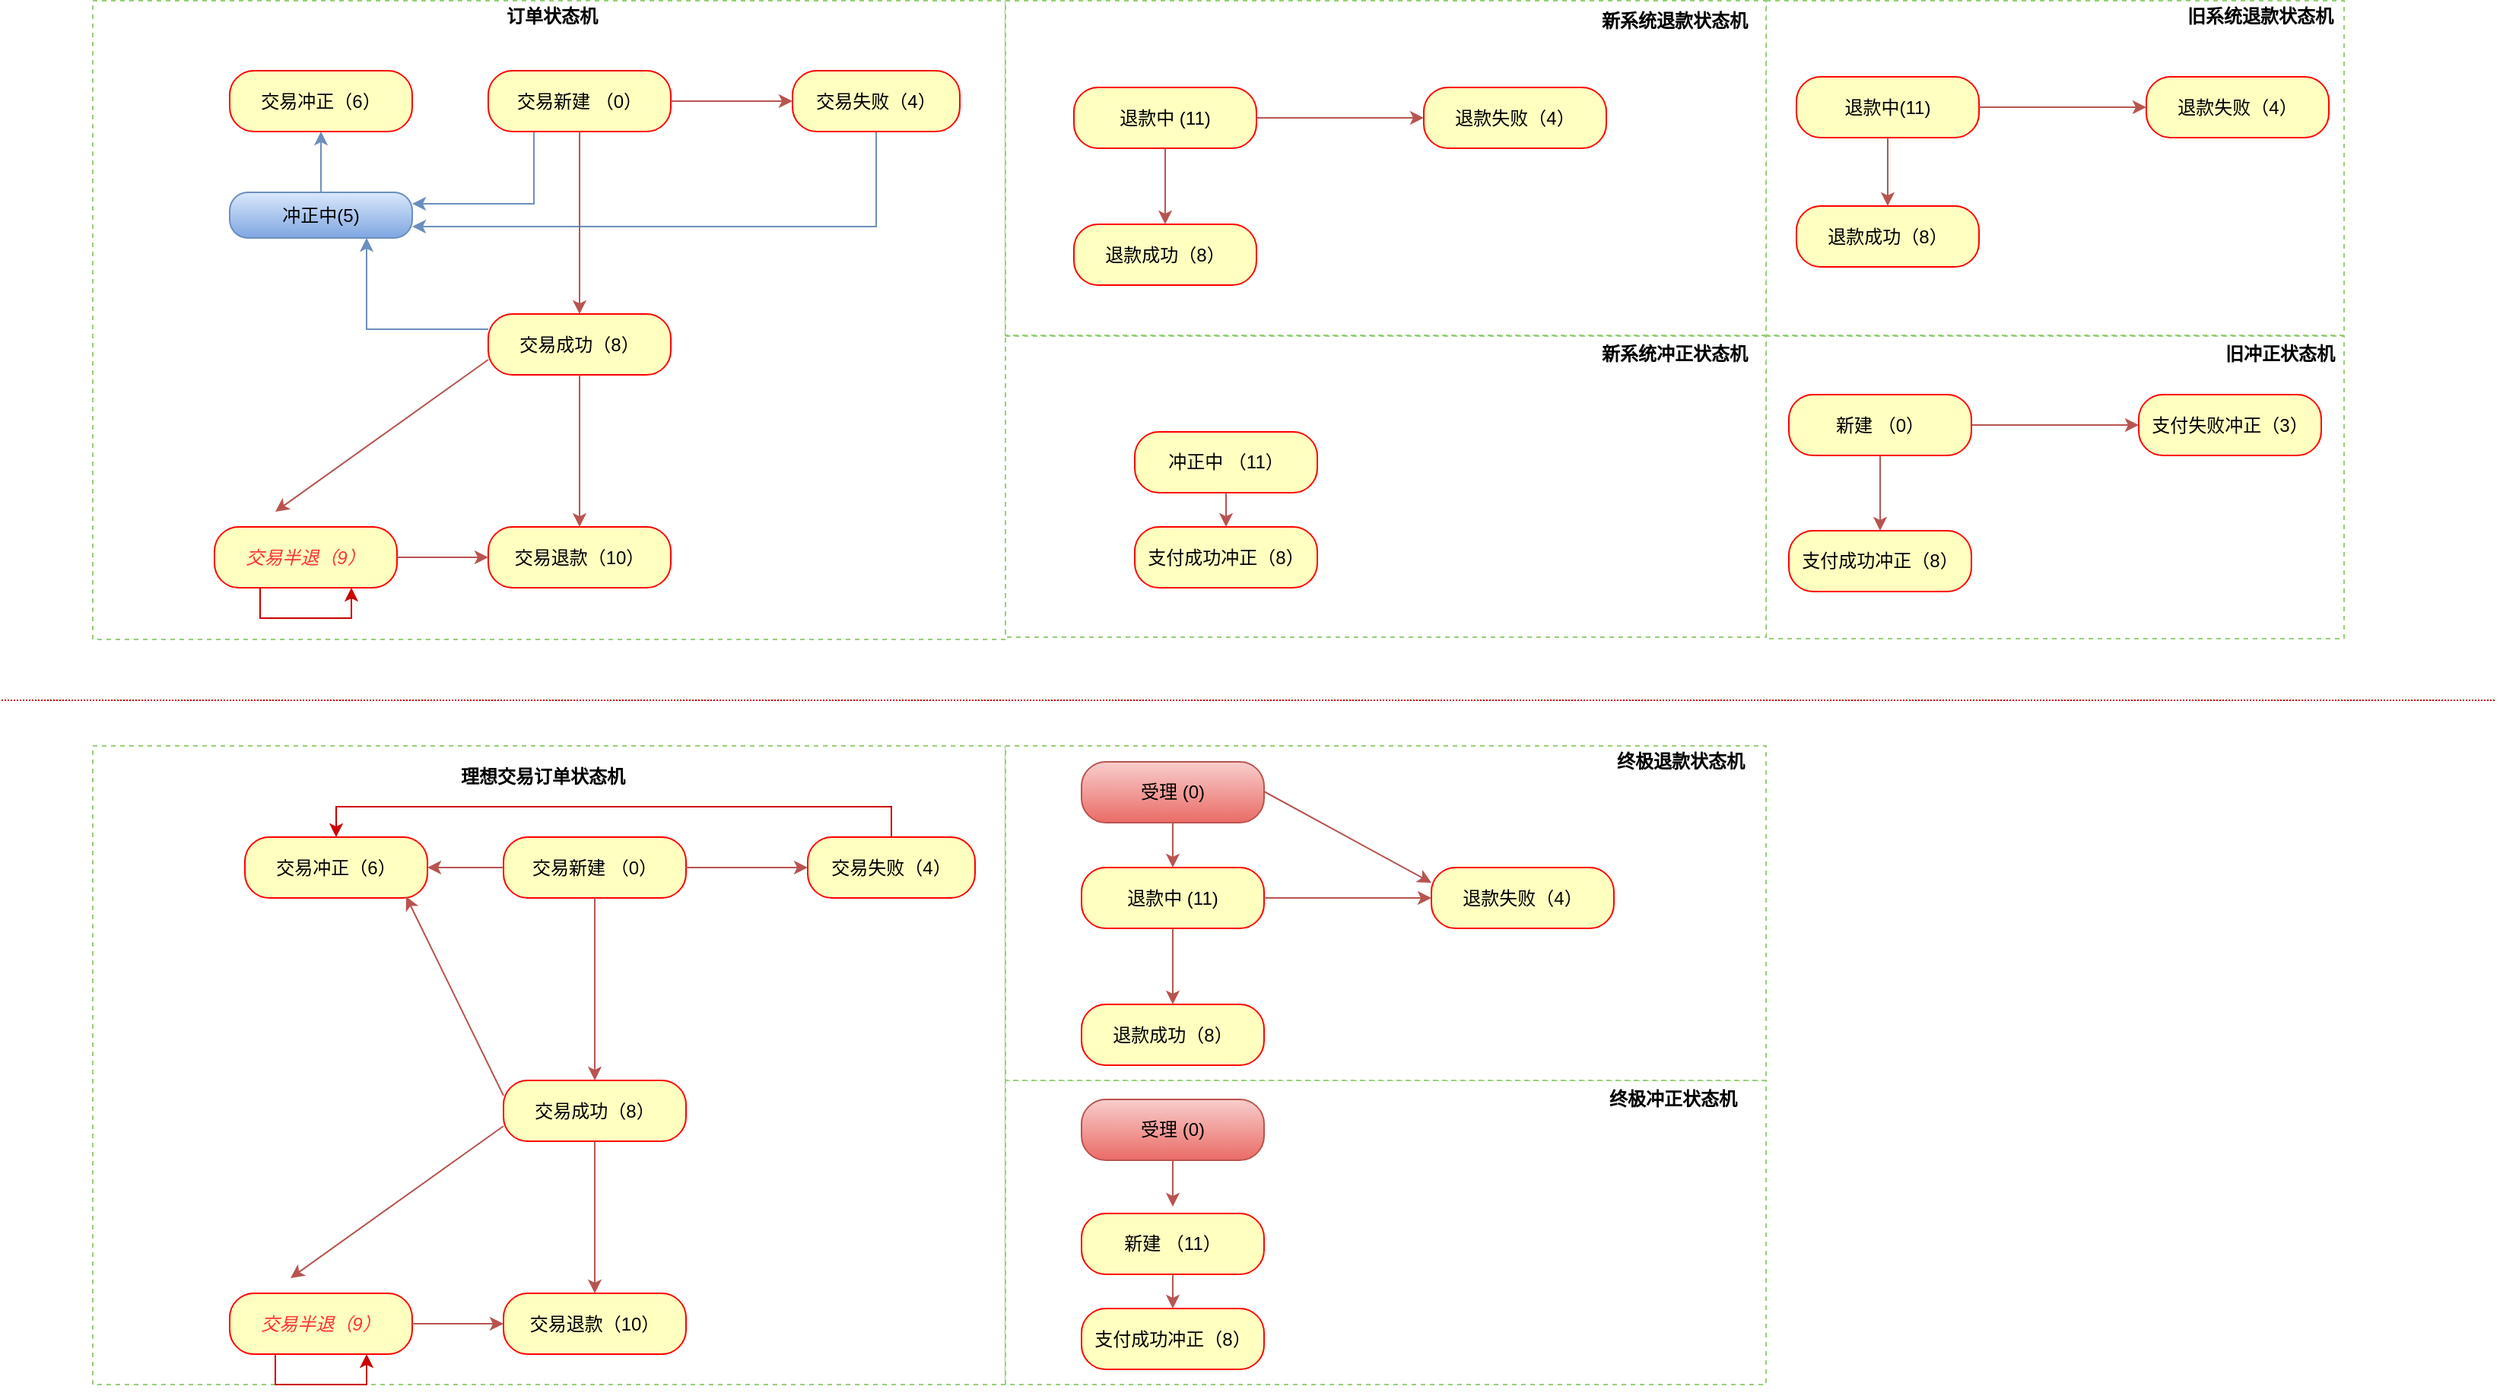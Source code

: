 <mxfile version="10.6.7" type="github"><diagram id="e7326452-d394-5777-f2e6-fa677f27570b" name="ç¬¬ 1 é¡µ"><mxGraphModel dx="1274" dy="785" grid="1" gridSize="10" guides="1" tooltips="1" connect="1" arrows="1" fold="1" page="1" pageScale="1" pageWidth="1100" pageHeight="850" background="#ffffff" math="0" shadow="0"><root><mxCell id="0"/><mxCell id="1" parent="0"/><mxCell id="2" value="" style="whiteSpace=wrap;html=1;fillColor=#ffffff;strokeColor=#97D077;dashed=1;" parent="1" vertex="1"><mxGeometry x="1470" y="401.5" width="380" height="220" as="geometry"/></mxCell><mxCell id="3" value="" style="whiteSpace=wrap;html=1;fillColor=#ffffff;strokeColor=#97D077;dashed=1;" parent="1" vertex="1"><mxGeometry x="370" y="891.5" width="600" height="420" as="geometry"/></mxCell><mxCell id="4" value="交易新建 （0）" style="rounded=1;whiteSpace=wrap;html=1;arcSize=40;fillColor=#ffffc0;strokeColor=#ff0000;" parent="1" vertex="1"><mxGeometry x="640" y="951.5" width="120" height="40" as="geometry"/></mxCell><mxCell id="5" value="交易成功（8）" style="rounded=1;whiteSpace=wrap;html=1;arcSize=40;fillColor=#ffffc0;strokeColor=#ff0000;" parent="1" vertex="1"><mxGeometry x="640" y="1111.5" width="120" height="40" as="geometry"/></mxCell><mxCell id="24" style="edgeStyle=orthogonalEdgeStyle;rounded=0;html=1;exitX=0.5;exitY=0;entryX=0.5;entryY=0;jettySize=auto;orthogonalLoop=1;strokeColor=#CC0000;" parent="1" source="6" target="9" edge="1"><mxGeometry relative="1" as="geometry"/></mxCell><mxCell id="6" value="交易失败（4）" style="rounded=1;whiteSpace=wrap;html=1;arcSize=40;fillColor=#ffffc0;strokeColor=#ff0000;" parent="1" vertex="1"><mxGeometry x="840" y="951.5" width="110" height="40" as="geometry"/></mxCell><mxCell id="7" value="" style="endArrow=classic;html=1;entryX=0.5;entryY=0;exitX=0.5;exitY=1;plain-red" parent="1" source="4" target="5" edge="1"><mxGeometry x="700" y="991.5" width="50" height="50" as="geometry"><mxPoint x="560" y="1081.5" as="sourcePoint"/><mxPoint x="610" y="1031.5" as="targetPoint"/></mxGeometry></mxCell><mxCell id="8" value="" style="endArrow=classic;html=1;entryX=0;entryY=0.5;exitX=1;exitY=0.5;plain-red" parent="1" source="4" target="6" edge="1"><mxGeometry x="720" y="1011.5" width="50" height="50" as="geometry"><mxPoint x="720" y="1011.5" as="sourcePoint"/><mxPoint x="720" y="1131.5" as="targetPoint"/></mxGeometry></mxCell><mxCell id="9" value="交易冲正（6）" style="rounded=1;whiteSpace=wrap;html=1;arcSize=40;fillColor=#ffffc0;strokeColor=#ff0000;" parent="1" vertex="1"><mxGeometry x="470" y="951.5" width="120" height="40" as="geometry"/></mxCell><mxCell id="10" value="" style="endArrow=classic;html=1;entryX=1;entryY=0.5;exitX=0;exitY=0.5;plain-red" parent="1" source="4" target="9" edge="1"><mxGeometry x="720" y="1011.5" width="50" height="50" as="geometry"><mxPoint x="710" y="961.5" as="sourcePoint"/><mxPoint x="710" y="841.5" as="targetPoint"/></mxGeometry></mxCell><mxCell id="11" value="" style="endArrow=classic;html=1;entryX=0.883;entryY=0.975;plain-red;entryPerimeter=0;exitX=0;exitY=0.25;" parent="1" source="5" target="9" edge="1"><mxGeometry x="730" y="1021.5" width="50" height="50" as="geometry"><mxPoint x="650" y="981.5" as="sourcePoint"/><mxPoint x="520" y="981.5" as="targetPoint"/></mxGeometry></mxCell><mxCell id="12" value="交易退款（10）" style="rounded=1;whiteSpace=wrap;html=1;arcSize=40;fillColor=#ffffc0;strokeColor=#ff0000;" parent="1" vertex="1"><mxGeometry x="640" y="1251.5" width="120" height="40" as="geometry"/></mxCell><mxCell id="13" value="&lt;font color=&quot;#ff3333&quot;&gt;&lt;i&gt;交易半退（9）&lt;/i&gt;&lt;/font&gt;" style="rounded=1;whiteSpace=wrap;html=1;arcSize=40;fillColor=#ffffc0;strokeColor=#ff0000;" parent="1" vertex="1"><mxGeometry x="460" y="1251.5" width="120" height="40" as="geometry"/></mxCell><mxCell id="14" value="" style="endArrow=classic;html=1;exitX=0.5;exitY=1;entryX=0.5;entryY=0;plain-red" parent="1" source="5" target="12" edge="1"><mxGeometry x="700" y="1151.5" width="50" height="50" as="geometry"><mxPoint x="700" y="1241.5" as="sourcePoint"/><mxPoint x="750" y="1191.5" as="targetPoint"/></mxGeometry></mxCell><mxCell id="15" value="" style="endArrow=classic;html=1;exitX=0;exitY=0.75;plain-red" parent="1" source="5" edge="1"><mxGeometry x="480" y="1141.5" width="50" height="50" as="geometry"><mxPoint x="810" y="1111.5" as="sourcePoint"/><mxPoint x="500" y="1241.5" as="targetPoint"/></mxGeometry></mxCell><mxCell id="16" value="&lt;b&gt;理想交易订单状态机&lt;/b&gt;" style="text;html=1;resizable=0;points=[];autosize=1;align=left;verticalAlign=top;spacingTop=-4;" parent="1" vertex="1"><mxGeometry x="610" y="901.5" width="120" height="20" as="geometry"/></mxCell><mxCell id="17" value="退款中(11)" style="rounded=1;whiteSpace=wrap;html=1;arcSize=40;fillColor=#ffffc0;strokeColor=#ff0000;" parent="1" vertex="1"><mxGeometry x="1490" y="451.5" width="120" height="40" as="geometry"/></mxCell><mxCell id="18" value="退款成功（8）" style="rounded=1;whiteSpace=wrap;html=1;arcSize=40;fillColor=#ffffc0;strokeColor=#ff0000;" parent="1" vertex="1"><mxGeometry x="1490" y="536.5" width="120" height="40" as="geometry"/></mxCell><mxCell id="19" value="退款失败（4）" style="rounded=1;whiteSpace=wrap;html=1;arcSize=40;fillColor=#ffffc0;strokeColor=#ff0000;" parent="1" vertex="1"><mxGeometry x="1720" y="451.5" width="120" height="40" as="geometry"/></mxCell><mxCell id="20" value="" style="endArrow=classic;html=1;entryX=0.5;entryY=0;exitX=0.5;exitY=1;plain-red" parent="1" source="17" target="18" edge="1"><mxGeometry x="1740" y="501.5" width="50" height="50" as="geometry"><mxPoint x="1600" y="571.5" as="sourcePoint"/><mxPoint x="1650" y="521.5" as="targetPoint"/></mxGeometry></mxCell><mxCell id="21" value="" style="endArrow=classic;html=1;exitX=1;exitY=0.5;entryX=0;entryY=0.5;plain-red" parent="1" source="17" target="19" edge="1"><mxGeometry x="1800" y="481.5" width="50" height="50" as="geometry"><mxPoint x="1880" y="511.5" as="sourcePoint"/><mxPoint x="1930" y="461.5" as="targetPoint"/></mxGeometry></mxCell><mxCell id="22" value="&lt;b&gt;旧系统退款状态机&lt;/b&gt;" style="text;html=1;resizable=0;points=[];autosize=1;align=left;verticalAlign=top;spacingTop=-4;" parent="1" vertex="1"><mxGeometry x="1745" y="401.5" width="110" height="20" as="geometry"/></mxCell><mxCell id="23" value="" style="endArrow=classic;html=1;exitX=1;exitY=0.5;plain-red" parent="1" source="13" target="12" edge="1"><mxGeometry x="510" y="1271.5" width="50" height="50" as="geometry"><mxPoint x="530" y="1311.5" as="sourcePoint"/><mxPoint x="580" y="1261.5" as="targetPoint"/></mxGeometry></mxCell><mxCell id="25" value="" style="whiteSpace=wrap;html=1;fillColor=#ffffff;strokeColor=#97D077;dashed=1;" parent="1" vertex="1"><mxGeometry x="1470" y="622" width="380" height="199" as="geometry"/></mxCell><mxCell id="77" style="edgeStyle=orthogonalEdgeStyle;rounded=0;html=1;exitX=1;exitY=0.5;entryX=0;entryY=0.5;jettySize=auto;orthogonalLoop=1;strokeColor=#b85450;fillColor=#f8cecc;gradientColor=#ea6b66;" parent="1" source="26" target="28" edge="1"><mxGeometry relative="1" as="geometry"/></mxCell><mxCell id="26" value="新建 （0）" style="rounded=1;whiteSpace=wrap;html=1;arcSize=40;fillColor=#ffffc0;strokeColor=#ff0000;" parent="1" vertex="1"><mxGeometry x="1485" y="660.5" width="120" height="40" as="geometry"/></mxCell><mxCell id="27" value="支付成功冲正（8）" style="rounded=1;whiteSpace=wrap;html=1;arcSize=40;fillColor=#ffffc0;strokeColor=#ff0000;" parent="1" vertex="1"><mxGeometry x="1485" y="750" width="120" height="40" as="geometry"/></mxCell><mxCell id="28" value="支付失败冲正（3）" style="rounded=1;whiteSpace=wrap;html=1;arcSize=40;fillColor=#ffffc0;strokeColor=#ff0000;" parent="1" vertex="1"><mxGeometry x="1715" y="660.5" width="120" height="40" as="geometry"/></mxCell><mxCell id="29" value="" style="endArrow=classic;html=1;entryX=0.5;entryY=0;exitX=0.5;exitY=1;plain-red" parent="1" source="26" target="27" edge="1"><mxGeometry x="1735" y="750.5" width="50" height="50" as="geometry"><mxPoint x="1595" y="820.5" as="sourcePoint"/><mxPoint x="1645" y="770.5" as="targetPoint"/></mxGeometry></mxCell><mxCell id="32" value="" style="whiteSpace=wrap;html=1;fillColor=#ffffff;strokeColor=#97D077;dashed=1;" parent="1" vertex="1"><mxGeometry x="370" y="401.5" width="600" height="420" as="geometry"/></mxCell><mxCell id="53" style="edgeStyle=orthogonalEdgeStyle;rounded=0;html=1;exitX=0.25;exitY=1;entryX=1;entryY=0.25;jettySize=auto;orthogonalLoop=1;strokeColor=#6c8ebf;fillColor=#dae8fc;gradientColor=#7ea6e0;" parent="1" source="33" target="49" edge="1"><mxGeometry relative="1" as="geometry"/></mxCell><mxCell id="33" value="交易新建 （0）" style="rounded=1;whiteSpace=wrap;html=1;arcSize=40;fillColor=#ffffc0;strokeColor=#ff0000;" parent="1" vertex="1"><mxGeometry x="630" y="447.5" width="120" height="40" as="geometry"/></mxCell><mxCell id="143" style="edgeStyle=orthogonalEdgeStyle;rounded=0;html=1;exitX=0;exitY=0.25;entryX=0.75;entryY=1;jettySize=auto;orthogonalLoop=1;strokeColor=#6c8ebf;fillColor=#dae8fc;" parent="1" source="34" target="49" edge="1"><mxGeometry relative="1" as="geometry"/></mxCell><mxCell id="34" value="交易成功（8）" style="rounded=1;whiteSpace=wrap;html=1;arcSize=40;fillColor=#ffffc0;strokeColor=#ff0000;" parent="1" vertex="1"><mxGeometry x="630" y="607.5" width="120" height="40" as="geometry"/></mxCell><mxCell id="52" style="edgeStyle=orthogonalEdgeStyle;rounded=0;html=1;exitX=0.5;exitY=1;entryX=1;entryY=0.75;jettySize=auto;orthogonalLoop=1;strokeColor=#6c8ebf;fillColor=#dae8fc;gradientColor=#7ea6e0;" parent="1" source="36" target="49" edge="1"><mxGeometry relative="1" as="geometry"/></mxCell><mxCell id="36" value="交易失败（4）" style="rounded=1;whiteSpace=wrap;html=1;arcSize=40;fillColor=#ffffc0;strokeColor=#ff0000;" parent="1" vertex="1"><mxGeometry x="830" y="447.5" width="110" height="40" as="geometry"/></mxCell><mxCell id="37" value="" style="endArrow=classic;html=1;entryX=0.5;entryY=0;exitX=0.5;exitY=1;plain-red" parent="1" source="33" target="34" edge="1"><mxGeometry x="690" y="487.5" width="50" height="50" as="geometry"><mxPoint x="550" y="577.5" as="sourcePoint"/><mxPoint x="600" y="527.5" as="targetPoint"/></mxGeometry></mxCell><mxCell id="38" value="" style="endArrow=classic;html=1;entryX=0;entryY=0.5;exitX=1;exitY=0.5;plain-red" parent="1" source="33" target="36" edge="1"><mxGeometry x="710" y="507.5" width="50" height="50" as="geometry"><mxPoint x="710" y="507.5" as="sourcePoint"/><mxPoint x="710" y="627.5" as="targetPoint"/></mxGeometry></mxCell><mxCell id="39" value="交易冲正（6）" style="rounded=1;whiteSpace=wrap;html=1;arcSize=40;fillColor=#ffffc0;strokeColor=#ff0000;" parent="1" vertex="1"><mxGeometry x="460" y="447.5" width="120" height="40" as="geometry"/></mxCell><mxCell id="42" value="交易退款（10）" style="rounded=1;whiteSpace=wrap;html=1;arcSize=40;fillColor=#ffffc0;strokeColor=#ff0000;" parent="1" vertex="1"><mxGeometry x="630" y="747.5" width="120" height="40" as="geometry"/></mxCell><mxCell id="43" value="&lt;font color=&quot;#ff3333&quot;&gt;&lt;i&gt;交易半退（9）&lt;/i&gt;&lt;/font&gt;" style="rounded=1;whiteSpace=wrap;html=1;arcSize=40;fillColor=#ffffc0;strokeColor=#ff0000;" parent="1" vertex="1"><mxGeometry x="450" y="747.5" width="120" height="40" as="geometry"/></mxCell><mxCell id="44" value="" style="endArrow=classic;html=1;exitX=0.5;exitY=1;entryX=0.5;entryY=0;plain-red" parent="1" source="34" target="42" edge="1"><mxGeometry x="690" y="647.5" width="50" height="50" as="geometry"><mxPoint x="690" y="737.5" as="sourcePoint"/><mxPoint x="740" y="687.5" as="targetPoint"/></mxGeometry></mxCell><mxCell id="45" value="" style="endArrow=classic;html=1;exitX=0;exitY=0.75;plain-red" parent="1" source="34" edge="1"><mxGeometry x="470" y="637.5" width="50" height="50" as="geometry"><mxPoint x="800" y="607.5" as="sourcePoint"/><mxPoint x="490" y="737.5" as="targetPoint"/></mxGeometry></mxCell><mxCell id="46" value="&lt;b&gt;订单状态机&lt;/b&gt;" style="text;html=1;resizable=0;points=[];autosize=1;align=left;verticalAlign=top;spacingTop=-4;" parent="1" vertex="1"><mxGeometry x="640" y="401.5" width="80" height="20" as="geometry"/></mxCell><mxCell id="47" value="" style="endArrow=classic;html=1;exitX=1;exitY=0.5;plain-red" parent="1" source="43" target="42" edge="1"><mxGeometry x="500" y="767.5" width="50" height="50" as="geometry"><mxPoint x="520" y="807.5" as="sourcePoint"/><mxPoint x="570" y="757.5" as="targetPoint"/></mxGeometry></mxCell><mxCell id="51" style="edgeStyle=orthogonalEdgeStyle;rounded=0;html=1;exitX=0.5;exitY=0;entryX=0.5;entryY=1;jettySize=auto;orthogonalLoop=1;strokeColor=#6c8ebf;fillColor=#dae8fc;gradientColor=#7ea6e0;" parent="1" source="49" target="39" edge="1"><mxGeometry relative="1" as="geometry"/></mxCell><mxCell id="49" value="冲正中(5)" style="rounded=1;whiteSpace=wrap;html=1;arcSize=40;fillColor=#dae8fc;strokeColor=#6c8ebf;gradientColor=#7ea6e0;" parent="1" vertex="1"><mxGeometry x="460" y="527.5" width="120" height="30" as="geometry"/></mxCell><mxCell id="61" value="" style="whiteSpace=wrap;html=1;fillColor=#ffffff;strokeColor=#97D077;dashed=1;" parent="1" vertex="1"><mxGeometry x="970" y="401.5" width="500" height="220" as="geometry"/></mxCell><mxCell id="62" value="退款中 (11)" style="rounded=1;whiteSpace=wrap;html=1;arcSize=40;fillColor=#ffffc0;strokeColor=#ff0000;" parent="1" vertex="1"><mxGeometry x="1015" y="458.5" width="120" height="40" as="geometry"/></mxCell><mxCell id="63" value="退款成功（8）" style="rounded=1;whiteSpace=wrap;html=1;arcSize=40;fillColor=#ffffc0;strokeColor=#ff0000;" parent="1" vertex="1"><mxGeometry x="1015" y="548.5" width="120" height="40" as="geometry"/></mxCell><mxCell id="64" value="退款失败（4）" style="rounded=1;whiteSpace=wrap;html=1;arcSize=40;fillColor=#ffffc0;strokeColor=#ff0000;" parent="1" vertex="1"><mxGeometry x="1245" y="458.5" width="120" height="40" as="geometry"/></mxCell><mxCell id="65" value="" style="endArrow=classic;html=1;entryX=0.5;entryY=0;exitX=0.5;exitY=1;plain-red" parent="1" source="62" target="63" edge="1"><mxGeometry x="1265" y="548.5" width="50" height="50" as="geometry"><mxPoint x="1125" y="618.5" as="sourcePoint"/><mxPoint x="1175" y="568.5" as="targetPoint"/></mxGeometry></mxCell><mxCell id="66" value="" style="endArrow=classic;html=1;exitX=1;exitY=0.5;entryX=0;entryY=0.5;plain-red" parent="1" source="62" target="64" edge="1"><mxGeometry x="1325" y="528.5" width="50" height="50" as="geometry"><mxPoint x="1405" y="558.5" as="sourcePoint"/><mxPoint x="1455" y="508.5" as="targetPoint"/></mxGeometry></mxCell><mxCell id="70" value="&lt;b&gt;新系统退款状态机&lt;/b&gt;" style="text;html=1;resizable=0;points=[];autosize=1;align=left;verticalAlign=top;spacingTop=-4;" parent="1" vertex="1"><mxGeometry x="1360" y="405" width="110" height="20" as="geometry"/></mxCell><mxCell id="86" value="" style="whiteSpace=wrap;html=1;fillColor=#ffffff;strokeColor=#97D077;dashed=1;" parent="1" vertex="1"><mxGeometry x="970" y="1111.5" width="500" height="200" as="geometry"/></mxCell><mxCell id="88" value="新建 （11）" style="rounded=1;whiteSpace=wrap;html=1;arcSize=40;fillColor=#ffffc0;strokeColor=#ff0000;" parent="1" vertex="1"><mxGeometry x="1020" y="1199" width="120" height="40" as="geometry"/></mxCell><mxCell id="89" value="支付成功冲正（8）" style="rounded=1;whiteSpace=wrap;html=1;arcSize=40;fillColor=#ffffc0;strokeColor=#ff0000;" parent="1" vertex="1"><mxGeometry x="1020" y="1261.5" width="120" height="40" as="geometry"/></mxCell><mxCell id="91" value="" style="endArrow=classic;html=1;entryX=0.5;entryY=0;exitX=0.5;exitY=1;plain-red" parent="1" source="88" target="89" edge="1"><mxGeometry x="1270" y="1289" width="50" height="50" as="geometry"><mxPoint x="1130" y="1359" as="sourcePoint"/><mxPoint x="1180" y="1309" as="targetPoint"/></mxGeometry></mxCell><mxCell id="92" value="" style="whiteSpace=wrap;html=1;fillColor=#ffffff;strokeColor=#97D077;dashed=1;" parent="1" vertex="1"><mxGeometry x="970" y="891.5" width="500" height="220" as="geometry"/></mxCell><mxCell id="93" value="退款中 (11)" style="rounded=1;whiteSpace=wrap;html=1;arcSize=40;fillColor=#ffffc0;strokeColor=#ff0000;" parent="1" vertex="1"><mxGeometry x="1020" y="971.5" width="120" height="40" as="geometry"/></mxCell><mxCell id="94" value="退款成功（8）" style="rounded=1;whiteSpace=wrap;html=1;arcSize=40;fillColor=#ffffc0;strokeColor=#ff0000;" parent="1" vertex="1"><mxGeometry x="1020" y="1061.5" width="120" height="40" as="geometry"/></mxCell><mxCell id="95" value="退款失败（4）" style="rounded=1;whiteSpace=wrap;html=1;arcSize=40;fillColor=#ffffc0;strokeColor=#ff0000;" parent="1" vertex="1"><mxGeometry x="1250" y="971.5" width="120" height="40" as="geometry"/></mxCell><mxCell id="96" value="" style="endArrow=classic;html=1;entryX=0.5;entryY=0;exitX=0.5;exitY=1;plain-red" parent="1" source="93" target="94" edge="1"><mxGeometry x="1270" y="1061.5" width="50" height="50" as="geometry"><mxPoint x="1130" y="1131.5" as="sourcePoint"/><mxPoint x="1180" y="1081.5" as="targetPoint"/></mxGeometry></mxCell><mxCell id="97" value="" style="endArrow=classic;html=1;exitX=1;exitY=0.5;entryX=0;entryY=0.5;plain-red" parent="1" source="93" target="95" edge="1"><mxGeometry x="1330" y="1041.5" width="50" height="50" as="geometry"><mxPoint x="1410" y="1071.5" as="sourcePoint"/><mxPoint x="1460" y="1021.5" as="targetPoint"/></mxGeometry></mxCell><mxCell id="98" style="edgeStyle=orthogonalEdgeStyle;rounded=0;html=1;exitX=0.5;exitY=1;entryX=0.5;entryY=0;jettySize=auto;orthogonalLoop=1;strokeColor=#b85450;fillColor=#f8cecc;gradientColor=#ea6b66;" parent="1" source="99" target="93" edge="1"><mxGeometry relative="1" as="geometry"/></mxCell><mxCell id="99" value="受理 (0)" style="rounded=1;whiteSpace=wrap;html=1;arcSize=40;fillColor=#f8cecc;strokeColor=#b85450;gradientColor=#ea6b66;" parent="1" vertex="1"><mxGeometry x="1020" y="902" width="120" height="40" as="geometry"/></mxCell><mxCell id="100" value="&lt;b&gt;终极退款状态机&lt;/b&gt;" style="text;html=1;resizable=0;points=[];autosize=1;align=left;verticalAlign=top;spacingTop=-4;" parent="1" vertex="1"><mxGeometry x="1370" y="891.5" width="100" height="20" as="geometry"/></mxCell><mxCell id="101" value="&lt;b&gt;终极冲正状态机&lt;/b&gt;" style="text;html=1;resizable=0;points=[];autosize=1;align=left;verticalAlign=top;spacingTop=-4;" parent="1" vertex="1"><mxGeometry x="1365" y="1114" width="100" height="20" as="geometry"/></mxCell><mxCell id="102" style="edgeStyle=orthogonalEdgeStyle;rounded=0;html=1;exitX=0.5;exitY=1;entryX=0.5;entryY=0;jettySize=auto;orthogonalLoop=1;strokeColor=#b85450;fillColor=#f8cecc;gradientColor=#ea6b66;" parent="1" source="103" edge="1"><mxGeometry relative="1" as="geometry"><mxPoint x="1080" y="1194.5" as="targetPoint"/></mxGeometry></mxCell><mxCell id="103" value="受理 (0)" style="rounded=1;whiteSpace=wrap;html=1;arcSize=40;fillColor=#f8cecc;strokeColor=#b85450;gradientColor=#ea6b66;" parent="1" vertex="1"><mxGeometry x="1020" y="1124" width="120" height="40" as="geometry"/></mxCell><mxCell id="115" value="" style="whiteSpace=wrap;html=1;fillColor=#ffffff;strokeColor=#97D077;dashed=1;" parent="1" vertex="1"><mxGeometry x="970" y="622" width="500" height="198" as="geometry"/></mxCell><mxCell id="117" value="冲正中 （11）" style="rounded=1;whiteSpace=wrap;html=1;arcSize=40;fillColor=#ffffc0;strokeColor=#ff0000;" parent="1" vertex="1"><mxGeometry x="1055" y="685" width="120" height="40" as="geometry"/></mxCell><mxCell id="118" value="支付成功冲正（8）" style="rounded=1;whiteSpace=wrap;html=1;arcSize=40;fillColor=#ffffc0;strokeColor=#ff0000;" parent="1" vertex="1"><mxGeometry x="1055" y="747.5" width="120" height="40" as="geometry"/></mxCell><mxCell id="120" value="" style="endArrow=classic;html=1;entryX=0.5;entryY=0;exitX=0.5;exitY=1;plain-red" parent="1" source="117" target="118" edge="1"><mxGeometry x="1305" y="775" width="50" height="50" as="geometry"><mxPoint x="1165" y="845" as="sourcePoint"/><mxPoint x="1215" y="795" as="targetPoint"/></mxGeometry></mxCell><mxCell id="121" value="&lt;b&gt;新系统冲正状态机&lt;/b&gt;" style="text;html=1;resizable=0;points=[];autosize=1;align=left;verticalAlign=top;spacingTop=-4;" parent="1" vertex="1"><mxGeometry x="1360" y="624" width="110" height="20" as="geometry"/></mxCell><mxCell id="126" value="&lt;b&gt;旧冲正状态机&lt;/b&gt;" style="text;html=1;resizable=0;points=[];autosize=1;align=left;verticalAlign=top;spacingTop=-4;" parent="1" vertex="1"><mxGeometry x="1770" y="624" width="90" height="20" as="geometry"/></mxCell><mxCell id="127" value="" style="endArrow=none;html=1;dashed=1;dashPattern=1 1;strokeColor=#CC0000;" parent="1" edge="1"><mxGeometry width="50" height="50" relative="1" as="geometry"><mxPoint x="310" y="861.5" as="sourcePoint"/><mxPoint x="1950" y="861.5" as="targetPoint"/></mxGeometry></mxCell><mxCell id="137" value="" style="endArrow=classic;html=1;exitX=1;exitY=0.5;entryX=0;entryY=0.25;plain-red" parent="1" target="95" edge="1"><mxGeometry x="1330" y="971" width="50" height="50" as="geometry"><mxPoint x="1140" y="921.5" as="sourcePoint"/><mxPoint x="1250" y="921.5" as="targetPoint"/></mxGeometry></mxCell><mxCell id="144" style="edgeStyle=orthogonalEdgeStyle;rounded=0;html=1;exitX=0.25;exitY=1;entryX=0.75;entryY=1;jettySize=auto;orthogonalLoop=1;strokeColor=#CC0000;" parent="1" source="43" target="43" edge="1"><mxGeometry relative="1" as="geometry"/></mxCell><mxCell id="145" style="edgeStyle=orthogonalEdgeStyle;rounded=0;html=1;exitX=0.25;exitY=1;entryX=0.75;entryY=1;jettySize=auto;orthogonalLoop=1;strokeColor=#CC0000;" parent="1" source="13" target="13" edge="1"><mxGeometry relative="1" as="geometry"/></mxCell></root></mxGraphModel></diagram></mxfile>